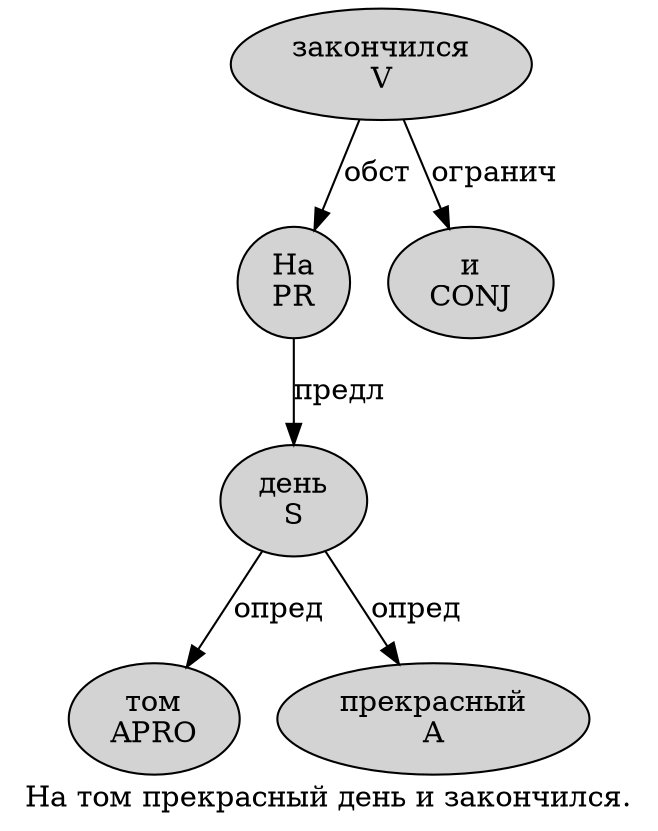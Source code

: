 digraph SENTENCE_3982 {
	graph [label="На том прекрасный день и закончился."]
	node [style=filled]
		0 [label="На
PR" color="" fillcolor=lightgray penwidth=1 shape=ellipse]
		1 [label="том
APRO" color="" fillcolor=lightgray penwidth=1 shape=ellipse]
		2 [label="прекрасный
A" color="" fillcolor=lightgray penwidth=1 shape=ellipse]
		3 [label="день
S" color="" fillcolor=lightgray penwidth=1 shape=ellipse]
		4 [label="и
CONJ" color="" fillcolor=lightgray penwidth=1 shape=ellipse]
		5 [label="закончился
V" color="" fillcolor=lightgray penwidth=1 shape=ellipse]
			3 -> 1 [label="опред"]
			3 -> 2 [label="опред"]
			5 -> 0 [label="обст"]
			5 -> 4 [label="огранич"]
			0 -> 3 [label="предл"]
}